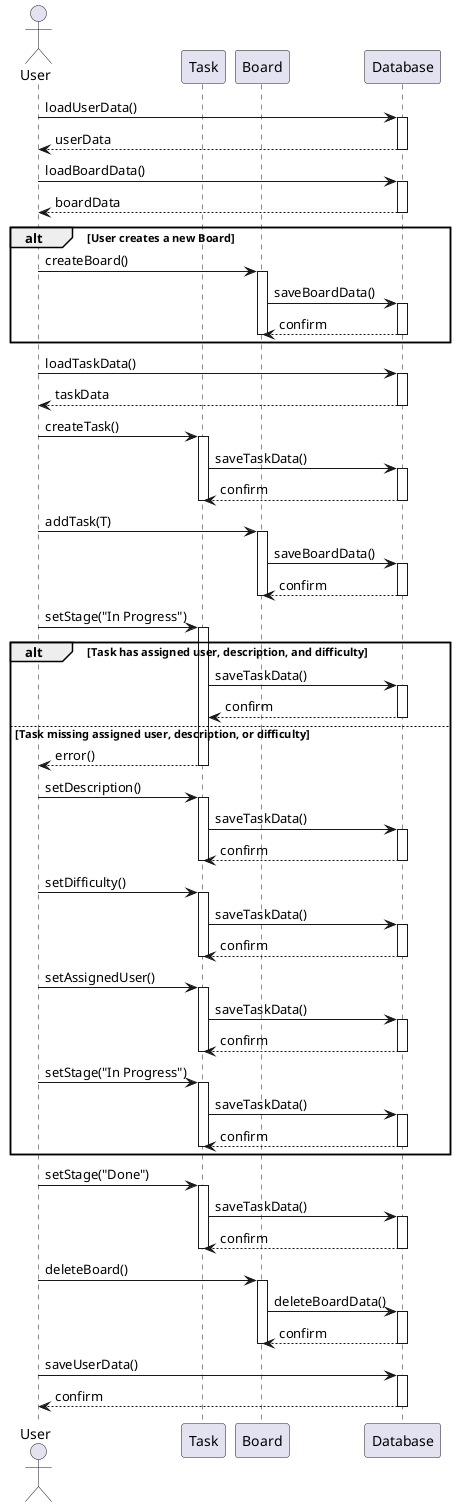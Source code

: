 @startuml sequenceDiagram

actor User
participant "Task" as T
participant "Board" as B
participant "Database" as DB

User -> DB: loadUserData()
activate DB
DB --> User: userData
deactivate DB

User -> DB: loadBoardData()
activate DB
DB --> User: boardData
deactivate DB

alt User creates a new Board
  User -> B: createBoard()
  activate B
  B -> DB: saveBoardData()
  activate DB
  DB --> B: confirm
  deactivate DB
  deactivate B
end

User -> DB: loadTaskData()
activate DB
DB --> User: taskData
deactivate DB

User -> T: createTask()
activate T
T -> DB: saveTaskData()
activate DB
DB --> T: confirm
deactivate DB
deactivate T

User -> B: addTask(T)
activate B
B -> DB: saveBoardData()
activate DB
DB --> B: confirm
deactivate DB
deactivate B

'change to In Progress
User -> T: setStage("In Progress")
activate T
alt Task has assigned user, description, and difficulty
  T -> DB: saveTaskData()
  activate DB
  DB --> T: confirm
  deactivate DB
else Task missing assigned user, description, or difficulty
  T --> User: error() 
  deactivate T
  User -> T: setDescription()
  activate T
  T -> DB: saveTaskData()
  activate DB
  DB --> T: confirm
  deactivate DB
  deactivate T
  User -> T: setDifficulty()
  activate T
  T -> DB: saveTaskData()
  activate DB
  DB --> T: confirm
  deactivate DB
  deactivate T
  User -> T: setAssignedUser()
  activate T
  T -> DB: saveTaskData()
  activate DB
  DB --> T: confirm
  deactivate DB
  deactivate T
  User -> T: setStage("In Progress")
  activate T
  T -> DB: saveTaskData()
  activate DB
  DB --> T: confirm
  deactivate DB
  deactivate T
end

User -> T: setStage("Done")
activate T
T -> DB: saveTaskData()
activate DB
DB --> T: confirm
deactivate DB
deactivate T

User -> B: deleteBoard()
activate B
B -> DB: deleteBoardData()
activate DB
DB --> B: confirm
deactivate DB
deactivate B

User -> DB: saveUserData()
activate DB
DB --> User: confirm
deactivate DB

@enduml
